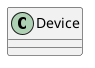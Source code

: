 /'
 '  UML include file for Device class
 '/

@startuml
class Device {
!ifdef SHOW_CONTENT
    +ZmqService zmq_service
    --creation method--
    +Device (ZmqService zmq_service)
!endif
}
@enduml
